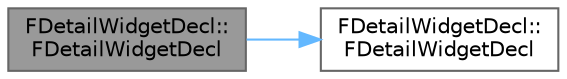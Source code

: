 digraph "FDetailWidgetDecl::FDetailWidgetDecl"
{
 // INTERACTIVE_SVG=YES
 // LATEX_PDF_SIZE
  bgcolor="transparent";
  edge [fontname=Helvetica,fontsize=10,labelfontname=Helvetica,labelfontsize=10];
  node [fontname=Helvetica,fontsize=10,shape=box,height=0.2,width=0.4];
  rankdir="LR";
  Node1 [id="Node000001",label="FDetailWidgetDecl::\lFDetailWidgetDecl",height=0.2,width=0.4,color="gray40", fillcolor="grey60", style="filled", fontcolor="black",tooltip=" "];
  Node1 -> Node2 [id="edge1_Node000001_Node000002",color="steelblue1",style="solid",tooltip=" "];
  Node2 [id="Node000002",label="FDetailWidgetDecl::\lFDetailWidgetDecl",height=0.2,width=0.4,color="grey40", fillcolor="white", style="filled",URL="$df/d25/classFDetailWidgetDecl.html#a3fc15551886bec4ca257a93a1b403c5a",tooltip=" "];
}
